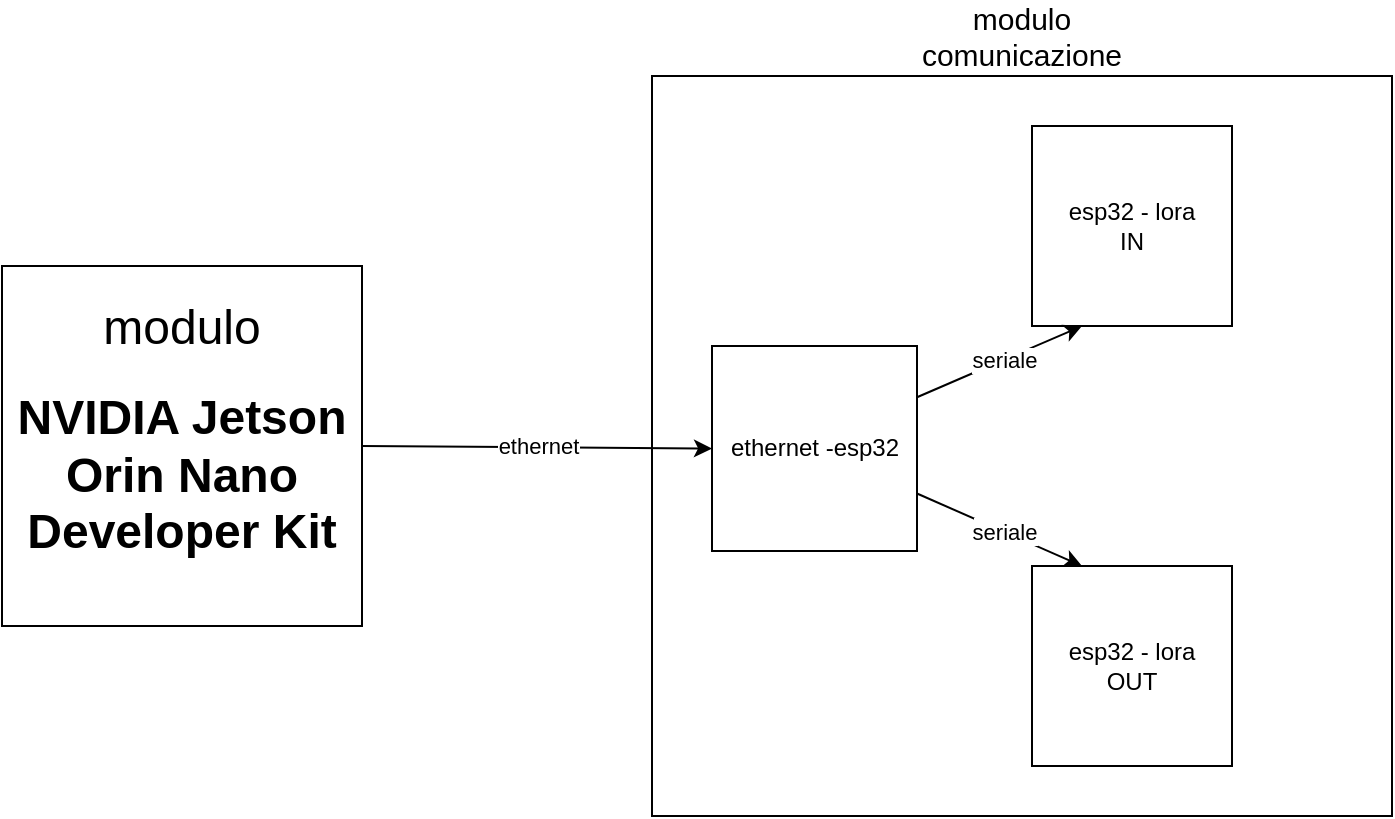 <mxfile version="24.8.4">
  <diagram name="Page-1" id="2KPzPnXgYM4R99RsZ1ky">
    <mxGraphModel dx="1368" dy="790" grid="1" gridSize="10" guides="1" tooltips="1" connect="1" arrows="1" fold="1" page="1" pageScale="1" pageWidth="850" pageHeight="1100" math="0" shadow="0">
      <root>
        <mxCell id="0" />
        <mxCell id="1" parent="0" />
        <mxCell id="hoh3EuwTxuwFWzyWpe4k-1" value="&lt;font style=&quot;font-size: 24px;&quot;&gt;modulo &lt;br&gt;&lt;/font&gt;&lt;h1 style=&quot;font-size: 24px;&quot; class=&quot;product-summary-name-without-seo Product-Summary-Name ng-star-inserted&quot;&gt;&lt;font style=&quot;font-size: 24px;&quot;&gt;&lt;span class=&quot;product-summary-name--Original&quot;&gt; NVIDIA Jetson Orin Nano Developer Kit&lt;/span&gt;&lt;/font&gt;&lt;/h1&gt;" style="whiteSpace=wrap;html=1;aspect=fixed;" vertex="1" parent="1">
          <mxGeometry x="100" y="140" width="180" height="180" as="geometry" />
        </mxCell>
        <mxCell id="hoh3EuwTxuwFWzyWpe4k-2" value="" style="whiteSpace=wrap;html=1;aspect=fixed;" vertex="1" parent="1">
          <mxGeometry x="425" y="45" width="370" height="370" as="geometry" />
        </mxCell>
        <mxCell id="hoh3EuwTxuwFWzyWpe4k-3" value="&lt;div&gt;esp32 - lora &lt;br&gt;&lt;/div&gt;&lt;div&gt;IN&lt;br&gt;&lt;/div&gt;" style="whiteSpace=wrap;html=1;aspect=fixed;" vertex="1" parent="1">
          <mxGeometry x="615" y="70" width="100" height="100" as="geometry" />
        </mxCell>
        <mxCell id="hoh3EuwTxuwFWzyWpe4k-4" value="ethernet -esp32" style="whiteSpace=wrap;html=1;aspect=fixed;" vertex="1" parent="1">
          <mxGeometry x="455" y="180" width="102.5" height="102.5" as="geometry" />
        </mxCell>
        <mxCell id="hoh3EuwTxuwFWzyWpe4k-5" value="&lt;div&gt;esp32 - lora&lt;/div&gt;&lt;div&gt;OUT&lt;br&gt;&lt;/div&gt;" style="whiteSpace=wrap;html=1;aspect=fixed;" vertex="1" parent="1">
          <mxGeometry x="615" y="290" width="100" height="100" as="geometry" />
        </mxCell>
        <mxCell id="hoh3EuwTxuwFWzyWpe4k-6" value="&lt;font style=&quot;font-size: 15px;&quot;&gt;modulo comunicazione&lt;/font&gt;" style="text;html=1;align=center;verticalAlign=middle;whiteSpace=wrap;rounded=0;strokeWidth=7;" vertex="1" parent="1">
          <mxGeometry x="580" y="10" width="60" height="30" as="geometry" />
        </mxCell>
        <mxCell id="hoh3EuwTxuwFWzyWpe4k-7" value="" style="endArrow=classic;html=1;rounded=0;exitX=1;exitY=0.5;exitDx=0;exitDy=0;entryX=0;entryY=0.5;entryDx=0;entryDy=0;" edge="1" parent="1" source="hoh3EuwTxuwFWzyWpe4k-1" target="hoh3EuwTxuwFWzyWpe4k-4">
          <mxGeometry relative="1" as="geometry">
            <mxPoint x="370" y="240" as="sourcePoint" />
            <mxPoint x="470" y="240" as="targetPoint" />
          </mxGeometry>
        </mxCell>
        <mxCell id="hoh3EuwTxuwFWzyWpe4k-8" value="Label" style="edgeLabel;resizable=0;html=1;;align=center;verticalAlign=middle;" connectable="0" vertex="1" parent="hoh3EuwTxuwFWzyWpe4k-7">
          <mxGeometry relative="1" as="geometry" />
        </mxCell>
        <mxCell id="hoh3EuwTxuwFWzyWpe4k-9" value="Text" style="edgeLabel;html=1;align=center;verticalAlign=middle;resizable=0;points=[];" vertex="1" connectable="0" parent="hoh3EuwTxuwFWzyWpe4k-7">
          <mxGeometry x="0.006" y="2" relative="1" as="geometry">
            <mxPoint as="offset" />
          </mxGeometry>
        </mxCell>
        <mxCell id="hoh3EuwTxuwFWzyWpe4k-10" value="ethernet" style="edgeLabel;html=1;align=center;verticalAlign=middle;resizable=0;points=[];" vertex="1" connectable="0" parent="hoh3EuwTxuwFWzyWpe4k-7">
          <mxGeometry x="0.001" y="1" relative="1" as="geometry">
            <mxPoint as="offset" />
          </mxGeometry>
        </mxCell>
        <mxCell id="hoh3EuwTxuwFWzyWpe4k-11" value="" style="endArrow=classic;html=1;rounded=0;entryX=0.25;entryY=0;entryDx=0;entryDy=0;" edge="1" parent="1" source="hoh3EuwTxuwFWzyWpe4k-4" target="hoh3EuwTxuwFWzyWpe4k-5">
          <mxGeometry relative="1" as="geometry">
            <mxPoint x="610" y="330" as="sourcePoint" />
            <mxPoint x="710" y="330" as="targetPoint" />
          </mxGeometry>
        </mxCell>
        <mxCell id="hoh3EuwTxuwFWzyWpe4k-12" value="Label" style="edgeLabel;resizable=0;html=1;;align=center;verticalAlign=middle;" connectable="0" vertex="1" parent="hoh3EuwTxuwFWzyWpe4k-11">
          <mxGeometry relative="1" as="geometry" />
        </mxCell>
        <mxCell id="hoh3EuwTxuwFWzyWpe4k-13" value="seriale" style="edgeLabel;html=1;align=center;verticalAlign=middle;resizable=0;points=[];" vertex="1" connectable="0" parent="hoh3EuwTxuwFWzyWpe4k-11">
          <mxGeometry x="0.048" relative="1" as="geometry">
            <mxPoint as="offset" />
          </mxGeometry>
        </mxCell>
        <mxCell id="hoh3EuwTxuwFWzyWpe4k-14" value="" style="endArrow=classic;html=1;rounded=0;exitX=1;exitY=0.25;exitDx=0;exitDy=0;entryX=0.25;entryY=1;entryDx=0;entryDy=0;" edge="1" parent="1" source="hoh3EuwTxuwFWzyWpe4k-4" target="hoh3EuwTxuwFWzyWpe4k-3">
          <mxGeometry relative="1" as="geometry">
            <mxPoint x="568" y="261" as="sourcePoint" />
            <mxPoint x="663" y="299" as="targetPoint" />
          </mxGeometry>
        </mxCell>
        <mxCell id="hoh3EuwTxuwFWzyWpe4k-15" value="Label" style="edgeLabel;resizable=0;html=1;;align=center;verticalAlign=middle;" connectable="0" vertex="1" parent="hoh3EuwTxuwFWzyWpe4k-14">
          <mxGeometry relative="1" as="geometry" />
        </mxCell>
        <mxCell id="hoh3EuwTxuwFWzyWpe4k-16" value="seriale" style="edgeLabel;html=1;align=center;verticalAlign=middle;resizable=0;points=[];" vertex="1" connectable="0" parent="hoh3EuwTxuwFWzyWpe4k-14">
          <mxGeometry x="0.048" relative="1" as="geometry">
            <mxPoint as="offset" />
          </mxGeometry>
        </mxCell>
      </root>
    </mxGraphModel>
  </diagram>
</mxfile>
